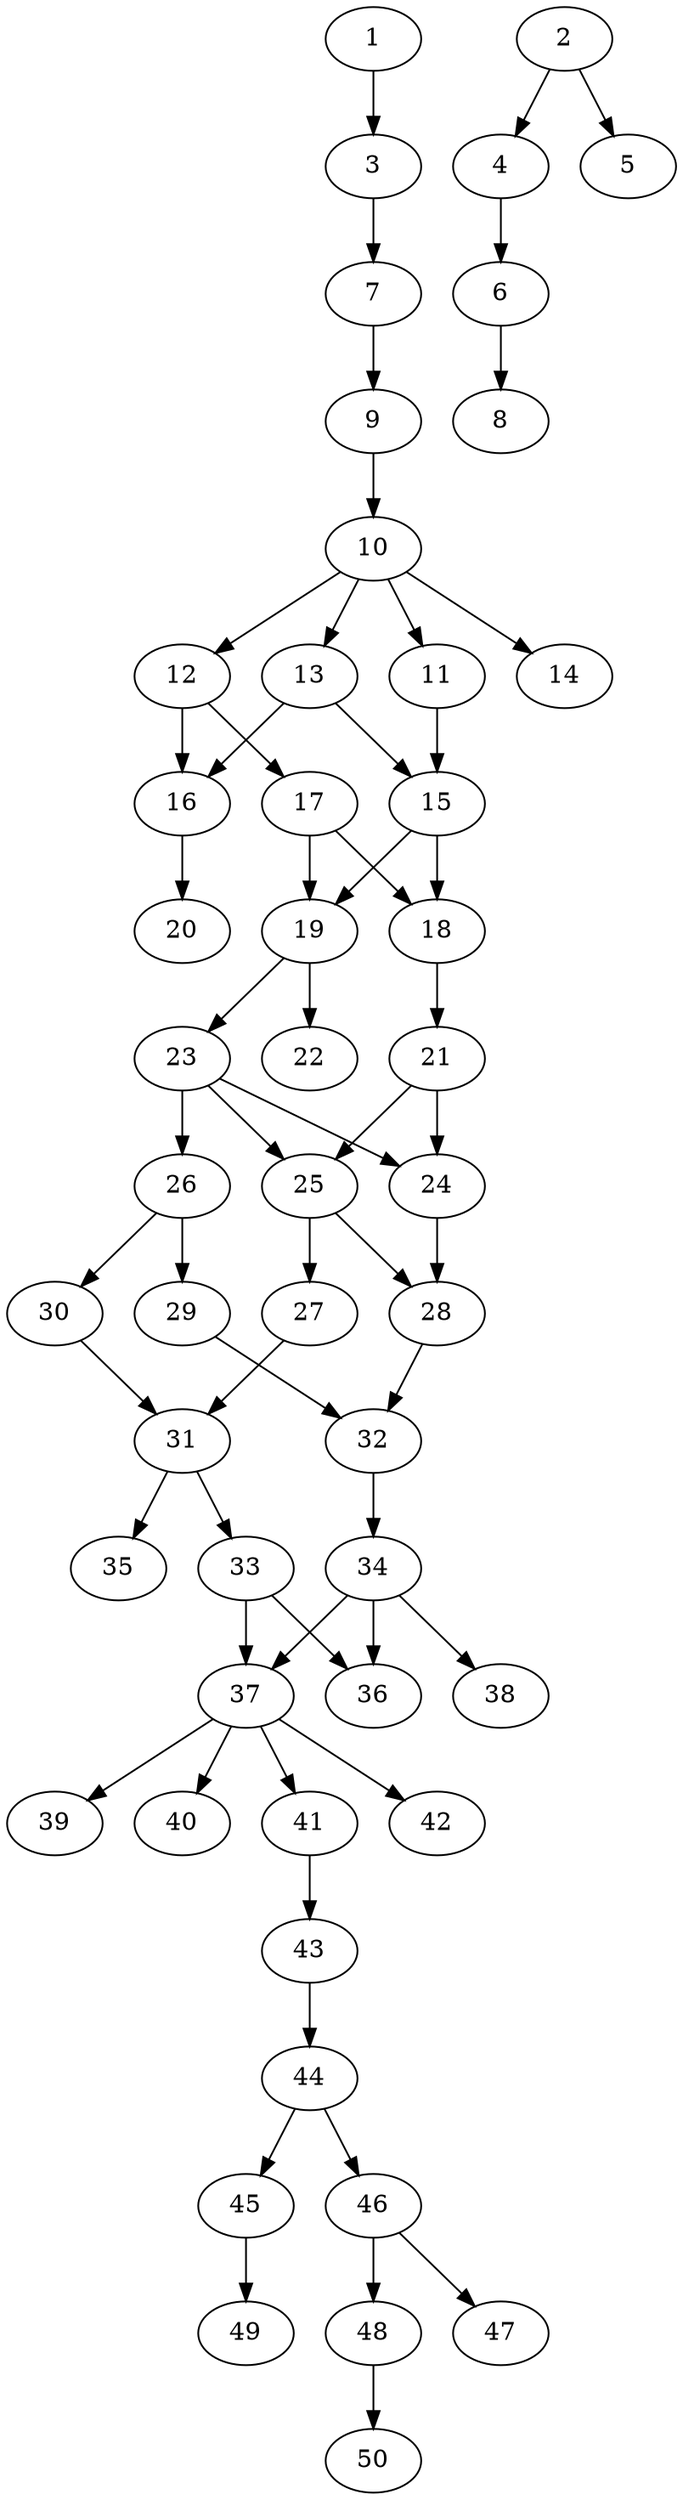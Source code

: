 // DAG automatically generated by daggen at Thu Oct  3 14:07:56 2019
// ./daggen --dot -n 50 --ccr 0.5 --fat 0.3 --regular 0.5 --density 0.5 --mindata 5242880 --maxdata 52428800 
digraph G {
  1 [size="38373376", alpha="0.17", expect_size="19186688"] 
  1 -> 3 [size ="19186688"]
  2 [size="87652352", alpha="0.00", expect_size="43826176"] 
  2 -> 4 [size ="43826176"]
  2 -> 5 [size ="43826176"]
  3 [size="32409600", alpha="0.04", expect_size="16204800"] 
  3 -> 7 [size ="16204800"]
  4 [size="88725504", alpha="0.14", expect_size="44362752"] 
  4 -> 6 [size ="44362752"]
  5 [size="62937088", alpha="0.03", expect_size="31468544"] 
  6 [size="75327488", alpha="0.16", expect_size="37663744"] 
  6 -> 8 [size ="37663744"]
  7 [size="43173888", alpha="0.12", expect_size="21586944"] 
  7 -> 9 [size ="21586944"]
  8 [size="42094592", alpha="0.06", expect_size="21047296"] 
  9 [size="21278720", alpha="0.07", expect_size="10639360"] 
  9 -> 10 [size ="10639360"]
  10 [size="30875648", alpha="0.19", expect_size="15437824"] 
  10 -> 11 [size ="15437824"]
  10 -> 12 [size ="15437824"]
  10 -> 13 [size ="15437824"]
  10 -> 14 [size ="15437824"]
  11 [size="57448448", alpha="0.19", expect_size="28724224"] 
  11 -> 15 [size ="28724224"]
  12 [size="42330112", alpha="0.08", expect_size="21165056"] 
  12 -> 16 [size ="21165056"]
  12 -> 17 [size ="21165056"]
  13 [size="42405888", alpha="0.15", expect_size="21202944"] 
  13 -> 15 [size ="21202944"]
  13 -> 16 [size ="21202944"]
  14 [size="61597696", alpha="0.02", expect_size="30798848"] 
  15 [size="32737280", alpha="0.14", expect_size="16368640"] 
  15 -> 18 [size ="16368640"]
  15 -> 19 [size ="16368640"]
  16 [size="46845952", alpha="0.06", expect_size="23422976"] 
  16 -> 20 [size ="23422976"]
  17 [size="28196864", alpha="0.12", expect_size="14098432"] 
  17 -> 18 [size ="14098432"]
  17 -> 19 [size ="14098432"]
  18 [size="85712896", alpha="0.06", expect_size="42856448"] 
  18 -> 21 [size ="42856448"]
  19 [size="18001920", alpha="0.00", expect_size="9000960"] 
  19 -> 22 [size ="9000960"]
  19 -> 23 [size ="9000960"]
  20 [size="49020928", alpha="0.18", expect_size="24510464"] 
  21 [size="43276288", alpha="0.02", expect_size="21638144"] 
  21 -> 24 [size ="21638144"]
  21 -> 25 [size ="21638144"]
  22 [size="36837376", alpha="0.03", expect_size="18418688"] 
  23 [size="74145792", alpha="0.08", expect_size="37072896"] 
  23 -> 24 [size ="37072896"]
  23 -> 25 [size ="37072896"]
  23 -> 26 [size ="37072896"]
  24 [size="52480000", alpha="0.09", expect_size="26240000"] 
  24 -> 28 [size ="26240000"]
  25 [size="59914240", alpha="0.02", expect_size="29957120"] 
  25 -> 27 [size ="29957120"]
  25 -> 28 [size ="29957120"]
  26 [size="31361024", alpha="0.08", expect_size="15680512"] 
  26 -> 29 [size ="15680512"]
  26 -> 30 [size ="15680512"]
  27 [size="58966016", alpha="0.02", expect_size="29483008"] 
  27 -> 31 [size ="29483008"]
  28 [size="22796288", alpha="0.02", expect_size="11398144"] 
  28 -> 32 [size ="11398144"]
  29 [size="53082112", alpha="0.04", expect_size="26541056"] 
  29 -> 32 [size ="26541056"]
  30 [size="55115776", alpha="0.11", expect_size="27557888"] 
  30 -> 31 [size ="27557888"]
  31 [size="47984640", alpha="0.07", expect_size="23992320"] 
  31 -> 33 [size ="23992320"]
  31 -> 35 [size ="23992320"]
  32 [size="59580416", alpha="0.11", expect_size="29790208"] 
  32 -> 34 [size ="29790208"]
  33 [size="72695808", alpha="0.01", expect_size="36347904"] 
  33 -> 36 [size ="36347904"]
  33 -> 37 [size ="36347904"]
  34 [size="14884864", alpha="0.02", expect_size="7442432"] 
  34 -> 36 [size ="7442432"]
  34 -> 37 [size ="7442432"]
  34 -> 38 [size ="7442432"]
  35 [size="58759168", alpha="0.07", expect_size="29379584"] 
  36 [size="68028416", alpha="0.01", expect_size="34014208"] 
  37 [size="13164544", alpha="0.18", expect_size="6582272"] 
  37 -> 39 [size ="6582272"]
  37 -> 40 [size ="6582272"]
  37 -> 41 [size ="6582272"]
  37 -> 42 [size ="6582272"]
  38 [size="21227520", alpha="0.11", expect_size="10613760"] 
  39 [size="29458432", alpha="0.06", expect_size="14729216"] 
  40 [size="48650240", alpha="0.08", expect_size="24325120"] 
  41 [size="99192832", alpha="0.18", expect_size="49596416"] 
  41 -> 43 [size ="49596416"]
  42 [size="39307264", alpha="0.14", expect_size="19653632"] 
  43 [size="89585664", alpha="0.02", expect_size="44792832"] 
  43 -> 44 [size ="44792832"]
  44 [size="93202432", alpha="0.00", expect_size="46601216"] 
  44 -> 45 [size ="46601216"]
  44 -> 46 [size ="46601216"]
  45 [size="101273600", alpha="0.08", expect_size="50636800"] 
  45 -> 49 [size ="50636800"]
  46 [size="41678848", alpha="0.01", expect_size="20839424"] 
  46 -> 47 [size ="20839424"]
  46 -> 48 [size ="20839424"]
  47 [size="45152256", alpha="0.04", expect_size="22576128"] 
  48 [size="35031040", alpha="0.09", expect_size="17515520"] 
  48 -> 50 [size ="17515520"]
  49 [size="86546432", alpha="0.04", expect_size="43273216"] 
  50 [size="18470912", alpha="0.08", expect_size="9235456"] 
}
